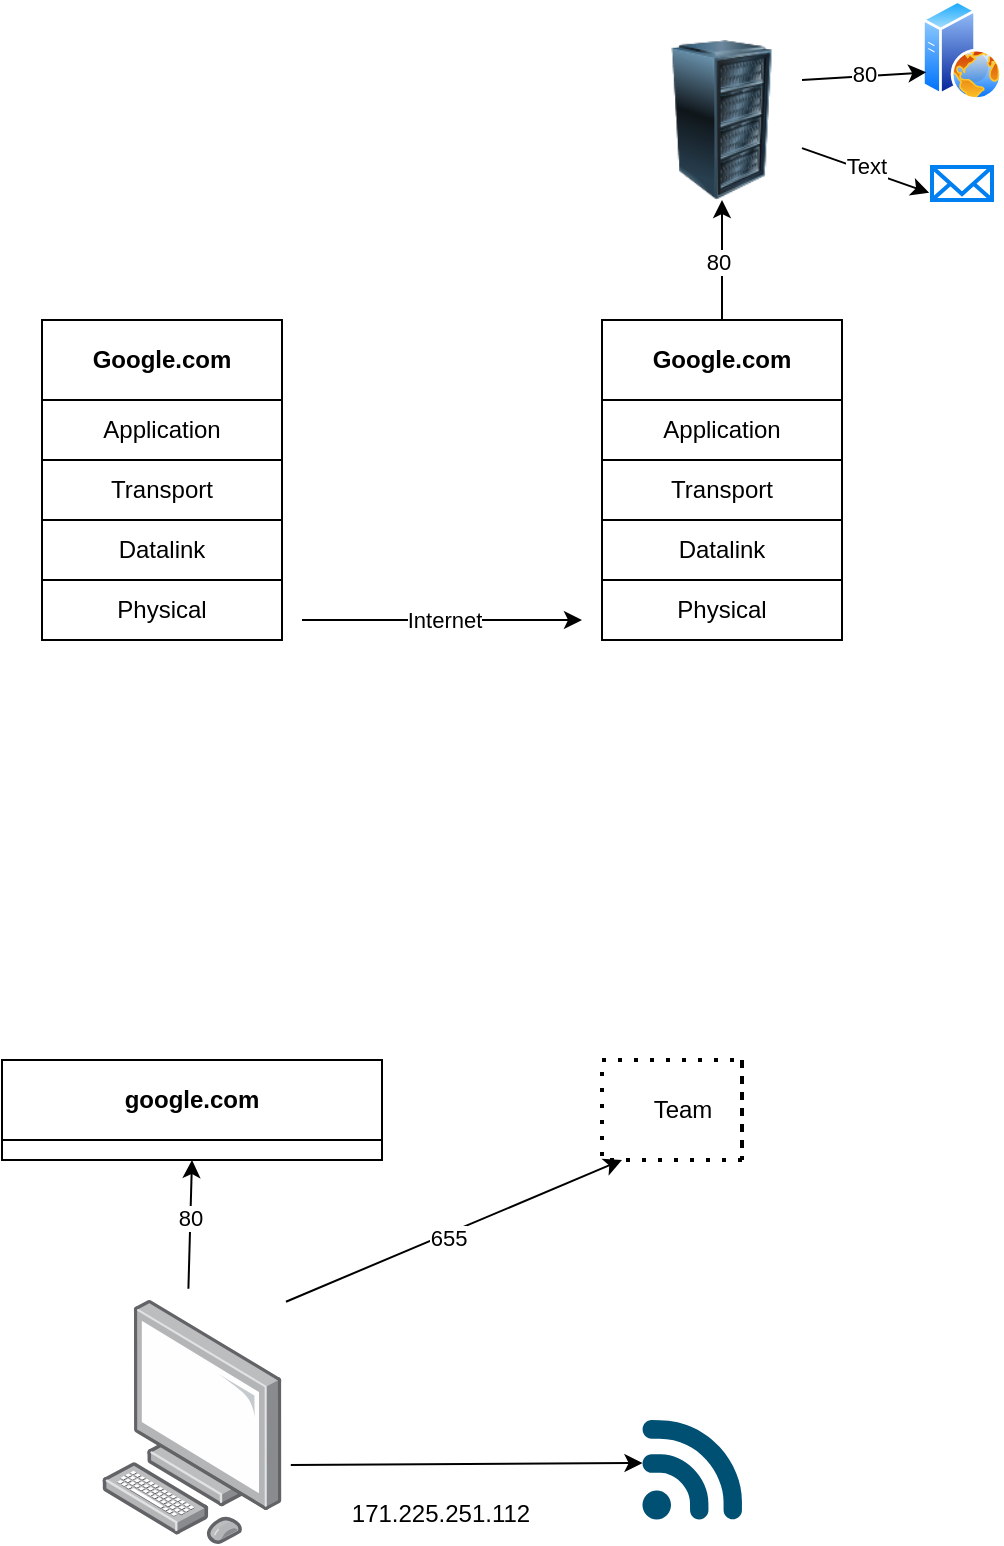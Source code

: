 <mxfile version="21.6.5" type="device">
  <diagram name="Trang-1" id="8GtufM-Yp7jMsoWgzm28">
    <mxGraphModel dx="1050" dy="566" grid="1" gridSize="10" guides="1" tooltips="1" connect="1" arrows="1" fold="1" page="1" pageScale="1" pageWidth="827" pageHeight="1169" math="0" shadow="0">
      <root>
        <mxCell id="0" />
        <mxCell id="1" parent="0" />
        <mxCell id="ke1GsT-cDKthGTjzYdBD-2" value="" style="image;html=1;image=img/lib/clip_art/computers/Server_Rack_128x128.png" vertex="1" parent="1">
          <mxGeometry x="460" y="40" width="80" height="80" as="geometry" />
        </mxCell>
        <mxCell id="ke1GsT-cDKthGTjzYdBD-4" value="Application" style="rounded=0;whiteSpace=wrap;html=1;" vertex="1" parent="1">
          <mxGeometry x="160" y="220" width="120" height="30" as="geometry" />
        </mxCell>
        <mxCell id="ke1GsT-cDKthGTjzYdBD-5" value="Transport" style="rounded=0;whiteSpace=wrap;html=1;" vertex="1" parent="1">
          <mxGeometry x="160" y="250" width="120" height="30" as="geometry" />
        </mxCell>
        <mxCell id="ke1GsT-cDKthGTjzYdBD-6" value="Datalink" style="rounded=0;whiteSpace=wrap;html=1;" vertex="1" parent="1">
          <mxGeometry x="160" y="280" width="120" height="30" as="geometry" />
        </mxCell>
        <mxCell id="ke1GsT-cDKthGTjzYdBD-7" value="Physical&lt;br&gt;" style="rounded=0;whiteSpace=wrap;html=1;" vertex="1" parent="1">
          <mxGeometry x="160" y="310" width="120" height="30" as="geometry" />
        </mxCell>
        <mxCell id="ke1GsT-cDKthGTjzYdBD-9" value="Google.com&lt;br&gt;" style="swimlane;whiteSpace=wrap;html=1;startSize=80;" vertex="1" parent="1">
          <mxGeometry x="160" y="180" width="120" height="40" as="geometry" />
        </mxCell>
        <mxCell id="ke1GsT-cDKthGTjzYdBD-10" value="Google.com&lt;br&gt;" style="swimlane;whiteSpace=wrap;html=1;startSize=40;" vertex="1" parent="1">
          <mxGeometry x="440" y="180" width="120" height="40" as="geometry" />
        </mxCell>
        <mxCell id="ke1GsT-cDKthGTjzYdBD-11" value="Application" style="rounded=0;whiteSpace=wrap;html=1;" vertex="1" parent="1">
          <mxGeometry x="440" y="220" width="120" height="30" as="geometry" />
        </mxCell>
        <mxCell id="ke1GsT-cDKthGTjzYdBD-12" value="Transport" style="rounded=0;whiteSpace=wrap;html=1;" vertex="1" parent="1">
          <mxGeometry x="440" y="250" width="120" height="30" as="geometry" />
        </mxCell>
        <mxCell id="ke1GsT-cDKthGTjzYdBD-13" value="Datalink" style="rounded=0;whiteSpace=wrap;html=1;" vertex="1" parent="1">
          <mxGeometry x="440" y="280" width="120" height="30" as="geometry" />
        </mxCell>
        <mxCell id="ke1GsT-cDKthGTjzYdBD-14" value="Physical&lt;br&gt;" style="rounded=0;whiteSpace=wrap;html=1;" vertex="1" parent="1">
          <mxGeometry x="440" y="310" width="120" height="30" as="geometry" />
        </mxCell>
        <mxCell id="ke1GsT-cDKthGTjzYdBD-15" value="" style="endArrow=classic;html=1;rounded=0;" edge="1" parent="1">
          <mxGeometry width="50" height="50" relative="1" as="geometry">
            <mxPoint x="290" y="330" as="sourcePoint" />
            <mxPoint x="430" y="330" as="targetPoint" />
            <Array as="points" />
          </mxGeometry>
        </mxCell>
        <mxCell id="ke1GsT-cDKthGTjzYdBD-21" value="Internet" style="edgeLabel;html=1;align=center;verticalAlign=middle;resizable=0;points=[];" vertex="1" connectable="0" parent="ke1GsT-cDKthGTjzYdBD-15">
          <mxGeometry x="0.05" y="-2" relative="1" as="geometry">
            <mxPoint x="-3" y="-2" as="offset" />
          </mxGeometry>
        </mxCell>
        <mxCell id="ke1GsT-cDKthGTjzYdBD-24" value="" style="endArrow=classic;html=1;rounded=0;entryX=0.5;entryY=1;entryDx=0;entryDy=0;exitX=0.5;exitY=0;exitDx=0;exitDy=0;" edge="1" parent="1" source="ke1GsT-cDKthGTjzYdBD-10" target="ke1GsT-cDKthGTjzYdBD-2">
          <mxGeometry width="50" height="50" relative="1" as="geometry">
            <mxPoint x="390" y="280" as="sourcePoint" />
            <mxPoint x="440" y="230" as="targetPoint" />
          </mxGeometry>
        </mxCell>
        <mxCell id="ke1GsT-cDKthGTjzYdBD-25" value="80" style="edgeLabel;html=1;align=center;verticalAlign=middle;resizable=0;points=[];" vertex="1" connectable="0" parent="ke1GsT-cDKthGTjzYdBD-24">
          <mxGeometry x="-0.013" y="2" relative="1" as="geometry">
            <mxPoint as="offset" />
          </mxGeometry>
        </mxCell>
        <mxCell id="ke1GsT-cDKthGTjzYdBD-26" value="" style="image;aspect=fixed;perimeter=ellipsePerimeter;html=1;align=center;shadow=0;dashed=0;spacingTop=3;image=img/lib/active_directory/web_server.svg;" vertex="1" parent="1">
          <mxGeometry x="600" y="20" width="40" height="50" as="geometry" />
        </mxCell>
        <mxCell id="ke1GsT-cDKthGTjzYdBD-27" value="" style="html=1;verticalLabelPosition=bottom;align=center;labelBackgroundColor=#ffffff;verticalAlign=top;strokeWidth=2;strokeColor=#0080F0;shadow=0;dashed=0;shape=mxgraph.ios7.icons.mail;" vertex="1" parent="1">
          <mxGeometry x="605" y="103.5" width="30" height="16.5" as="geometry" />
        </mxCell>
        <mxCell id="ke1GsT-cDKthGTjzYdBD-28" value="" style="endArrow=classic;html=1;rounded=0;entryX=0;entryY=0.75;entryDx=0;entryDy=0;exitX=1;exitY=0.25;exitDx=0;exitDy=0;" edge="1" parent="1" source="ke1GsT-cDKthGTjzYdBD-2" target="ke1GsT-cDKthGTjzYdBD-26">
          <mxGeometry width="50" height="50" relative="1" as="geometry">
            <mxPoint x="390" y="210" as="sourcePoint" />
            <mxPoint x="440" y="160" as="targetPoint" />
            <Array as="points" />
          </mxGeometry>
        </mxCell>
        <mxCell id="ke1GsT-cDKthGTjzYdBD-30" value="80&lt;br&gt;" style="edgeLabel;html=1;align=center;verticalAlign=middle;resizable=0;points=[];" vertex="1" connectable="0" parent="ke1GsT-cDKthGTjzYdBD-28">
          <mxGeometry x="0.003" y="1" relative="1" as="geometry">
            <mxPoint as="offset" />
          </mxGeometry>
        </mxCell>
        <mxCell id="ke1GsT-cDKthGTjzYdBD-29" value="" style="endArrow=classic;html=1;rounded=0;entryX=-0.047;entryY=0.782;entryDx=0;entryDy=0;entryPerimeter=0;" edge="1" parent="1" source="ke1GsT-cDKthGTjzYdBD-2" target="ke1GsT-cDKthGTjzYdBD-27">
          <mxGeometry width="50" height="50" relative="1" as="geometry">
            <mxPoint x="550" y="70" as="sourcePoint" />
            <mxPoint x="612" y="66" as="targetPoint" />
          </mxGeometry>
        </mxCell>
        <mxCell id="ke1GsT-cDKthGTjzYdBD-31" value="Text" style="edgeLabel;html=1;align=center;verticalAlign=middle;resizable=0;points=[];" vertex="1" connectable="0" parent="ke1GsT-cDKthGTjzYdBD-29">
          <mxGeometry x="-0.016" y="2" relative="1" as="geometry">
            <mxPoint as="offset" />
          </mxGeometry>
        </mxCell>
        <mxCell id="ke1GsT-cDKthGTjzYdBD-32" value="" style="image;points=[];aspect=fixed;html=1;align=center;shadow=0;dashed=0;image=img/lib/allied_telesis/computer_and_terminals/Personal_Computer.svg;" vertex="1" parent="1">
          <mxGeometry x="190" y="670" width="90" height="121.97" as="geometry" />
        </mxCell>
        <mxCell id="ke1GsT-cDKthGTjzYdBD-33" value="" style="points=[[0.005,0.09,0],[0.08,0,0],[0.76,0.25,0],[1,0.92,0],[0.91,0.995,0],[0.57,0.995,0],[0.045,0.955,0],[0.005,0.43,0]];verticalLabelPosition=bottom;sketch=0;html=1;verticalAlign=top;aspect=fixed;align=center;pointerEvents=1;shape=mxgraph.cisco19.3g_4g_indicator;fillColor=#005073;strokeColor=none;" vertex="1" parent="1">
          <mxGeometry x="460" y="730" width="50" height="50" as="geometry" />
        </mxCell>
        <mxCell id="ke1GsT-cDKthGTjzYdBD-34" value="" style="endArrow=classic;html=1;rounded=0;entryX=0.005;entryY=0.43;entryDx=0;entryDy=0;entryPerimeter=0;exitX=1.049;exitY=0.676;exitDx=0;exitDy=0;exitPerimeter=0;" edge="1" parent="1" source="ke1GsT-cDKthGTjzYdBD-32" target="ke1GsT-cDKthGTjzYdBD-33">
          <mxGeometry width="50" height="50" relative="1" as="geometry">
            <mxPoint x="430" y="740" as="sourcePoint" />
            <mxPoint x="480" y="690" as="targetPoint" />
          </mxGeometry>
        </mxCell>
        <mxCell id="ke1GsT-cDKthGTjzYdBD-36" value="171.225.251.112" style="text;html=1;align=center;verticalAlign=middle;resizable=0;points=[];autosize=1;strokeColor=none;fillColor=none;" vertex="1" parent="1">
          <mxGeometry x="304" y="761.97" width="110" height="30" as="geometry" />
        </mxCell>
        <mxCell id="ke1GsT-cDKthGTjzYdBD-37" value="google.com&lt;br&gt;" style="swimlane;whiteSpace=wrap;html=1;startSize=40;" vertex="1" parent="1">
          <mxGeometry x="140" y="550" width="190" height="50" as="geometry" />
        </mxCell>
        <mxCell id="ke1GsT-cDKthGTjzYdBD-38" value="Team&lt;br&gt;" style="text;html=1;align=center;verticalAlign=middle;resizable=0;points=[];autosize=1;strokeColor=none;fillColor=none;" vertex="1" parent="1">
          <mxGeometry x="455" y="560" width="50" height="30" as="geometry" />
        </mxCell>
        <mxCell id="ke1GsT-cDKthGTjzYdBD-39" value="" style="endArrow=none;dashed=1;html=1;dashPattern=1 3;strokeWidth=2;rounded=0;" edge="1" parent="1">
          <mxGeometry width="50" height="50" relative="1" as="geometry">
            <mxPoint x="510" y="600" as="sourcePoint" />
            <mxPoint x="510" y="550" as="targetPoint" />
            <Array as="points">
              <mxPoint x="440" y="600" />
              <mxPoint x="440" y="550" />
              <mxPoint x="510" y="550" />
              <mxPoint x="510" y="600" />
            </Array>
          </mxGeometry>
        </mxCell>
        <mxCell id="ke1GsT-cDKthGTjzYdBD-43" value="" style="endArrow=classic;html=1;rounded=0;entryX=0.5;entryY=1;entryDx=0;entryDy=0;exitX=0.48;exitY=-0.046;exitDx=0;exitDy=0;exitPerimeter=0;" edge="1" parent="1" source="ke1GsT-cDKthGTjzYdBD-32" target="ke1GsT-cDKthGTjzYdBD-37">
          <mxGeometry width="50" height="50" relative="1" as="geometry">
            <mxPoint x="430" y="610" as="sourcePoint" />
            <mxPoint x="480" y="560" as="targetPoint" />
          </mxGeometry>
        </mxCell>
        <mxCell id="ke1GsT-cDKthGTjzYdBD-45" value="80" style="edgeLabel;html=1;align=center;verticalAlign=middle;resizable=0;points=[];" vertex="1" connectable="0" parent="ke1GsT-cDKthGTjzYdBD-43">
          <mxGeometry x="0.099" relative="1" as="geometry">
            <mxPoint as="offset" />
          </mxGeometry>
        </mxCell>
        <mxCell id="ke1GsT-cDKthGTjzYdBD-44" value="" style="endArrow=classic;html=1;rounded=0;exitX=1.022;exitY=0.007;exitDx=0;exitDy=0;exitPerimeter=0;" edge="1" parent="1" source="ke1GsT-cDKthGTjzYdBD-32">
          <mxGeometry width="50" height="50" relative="1" as="geometry">
            <mxPoint x="243" y="674" as="sourcePoint" />
            <mxPoint x="450" y="600" as="targetPoint" />
          </mxGeometry>
        </mxCell>
        <mxCell id="ke1GsT-cDKthGTjzYdBD-46" value="655&lt;br&gt;" style="edgeLabel;html=1;align=center;verticalAlign=middle;resizable=0;points=[];" vertex="1" connectable="0" parent="ke1GsT-cDKthGTjzYdBD-44">
          <mxGeometry x="-0.045" y="-2" relative="1" as="geometry">
            <mxPoint as="offset" />
          </mxGeometry>
        </mxCell>
      </root>
    </mxGraphModel>
  </diagram>
</mxfile>

